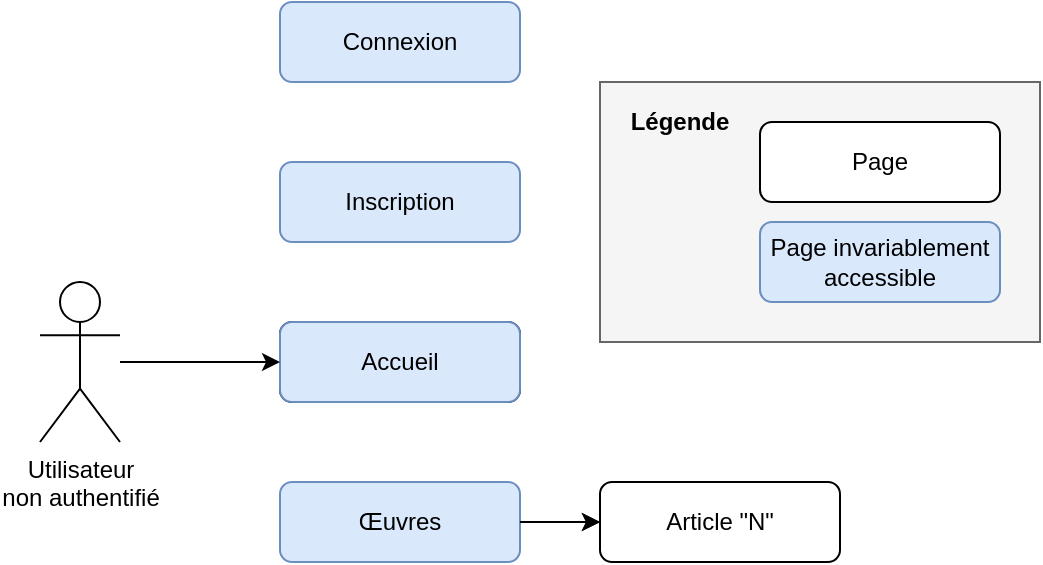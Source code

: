 <mxfile version="12.9.9" type="device"><diagram id="CtilSoDSPqOxRG14LYB-" name="Page-1"><mxGraphModel dx="1086" dy="806" grid="1" gridSize="10" guides="1" tooltips="1" connect="1" arrows="1" fold="1" page="1" pageScale="1" pageWidth="1169" pageHeight="827" math="0" shadow="0"><root><mxCell id="0"/><mxCell id="1" parent="0"/><mxCell id="cHomsgWC3laI-icMrPLR-1" value="Accueil" style="rounded=1;whiteSpace=wrap;html=1;" parent="1" vertex="1"><mxGeometry x="520" y="320" width="120" height="40" as="geometry"/></mxCell><mxCell id="cHomsgWC3laI-icMrPLR-2" value="Connexion" style="rounded=1;whiteSpace=wrap;html=1;fillColor=#dae8fc;strokeColor=#6c8ebf;" parent="1" vertex="1"><mxGeometry x="520" y="160" width="120" height="40" as="geometry"/></mxCell><mxCell id="cHomsgWC3laI-icMrPLR-3" value="Inscription" style="rounded=1;whiteSpace=wrap;html=1;fillColor=#dae8fc;strokeColor=#6c8ebf;" parent="1" vertex="1"><mxGeometry x="520" y="240" width="120" height="40" as="geometry"/></mxCell><mxCell id="cHomsgWC3laI-icMrPLR-33" value="" style="edgeStyle=orthogonalEdgeStyle;rounded=0;orthogonalLoop=1;jettySize=auto;html=1;" parent="1" source="cHomsgWC3laI-icMrPLR-6" target="cHomsgWC3laI-icMrPLR-7" edge="1"><mxGeometry relative="1" as="geometry"/></mxCell><mxCell id="cHomsgWC3laI-icMrPLR-6" value="Œuvres" style="rounded=1;whiteSpace=wrap;html=1;fillColor=#dae8fc;strokeColor=#6c8ebf;" parent="1" vertex="1"><mxGeometry x="520" y="400" width="120" height="40" as="geometry"/></mxCell><mxCell id="cHomsgWC3laI-icMrPLR-7" value="Article &quot;N&quot;" style="rounded=1;whiteSpace=wrap;html=1;" parent="1" vertex="1"><mxGeometry x="680" y="400" width="120" height="40" as="geometry"/></mxCell><mxCell id="cHomsgWC3laI-icMrPLR-20" value="" style="endArrow=classic;html=1;" parent="1" source="cHomsgWC3laI-icMrPLR-6" target="cHomsgWC3laI-icMrPLR-7" edge="1"><mxGeometry width="50" height="50" relative="1" as="geometry"><mxPoint x="610" y="730" as="sourcePoint"/><mxPoint x="660" y="680" as="targetPoint"/></mxGeometry></mxCell><mxCell id="cHomsgWC3laI-icMrPLR-21" value="Accueil" style="rounded=1;whiteSpace=wrap;html=1;fillColor=#dae8fc;strokeColor=#6c8ebf;" parent="1" vertex="1"><mxGeometry x="520" y="320" width="120" height="40" as="geometry"/></mxCell><mxCell id="cHomsgWC3laI-icMrPLR-26" value="" style="group;container=1;" parent="1" vertex="1" connectable="0"><mxGeometry x="680" y="200" width="220" height="130" as="geometry"/></mxCell><mxCell id="cHomsgWC3laI-icMrPLR-25" value="" style="rounded=0;whiteSpace=wrap;html=1;fillColor=#f5f5f5;strokeColor=#666666;fontColor=#333333;" parent="cHomsgWC3laI-icMrPLR-26" vertex="1"><mxGeometry width="220" height="130" as="geometry"/></mxCell><mxCell id="cHomsgWC3laI-icMrPLR-23" value="Légende" style="text;html=1;strokeColor=none;fillColor=none;align=center;verticalAlign=middle;whiteSpace=wrap;rounded=0;fontStyle=1" parent="cHomsgWC3laI-icMrPLR-26" vertex="1"><mxGeometry y="10" width="80" height="20" as="geometry"/></mxCell><mxCell id="Z2uKkEeXvX9hFwhh42wh-1" value="Page" style="rounded=1;whiteSpace=wrap;html=1;" vertex="1" parent="cHomsgWC3laI-icMrPLR-26"><mxGeometry x="80" y="20" width="120" height="40" as="geometry"/></mxCell><mxCell id="cHomsgWC3laI-icMrPLR-22" value="Page invariablement accessible" style="rounded=1;whiteSpace=wrap;html=1;fillColor=#dae8fc;strokeColor=#6c8ebf;" parent="cHomsgWC3laI-icMrPLR-26" vertex="1"><mxGeometry x="80" y="70" width="120" height="40" as="geometry"/></mxCell><mxCell id="cHomsgWC3laI-icMrPLR-27" value="Utilisateur&lt;br&gt;non authentifié" style="shape=umlActor;verticalLabelPosition=bottom;labelBackgroundColor=#ffffff;verticalAlign=top;html=1;" parent="1" vertex="1"><mxGeometry x="400" y="300" width="40" height="80" as="geometry"/></mxCell><mxCell id="cHomsgWC3laI-icMrPLR-34" value="" style="edgeStyle=orthogonalEdgeStyle;rounded=0;orthogonalLoop=1;jettySize=auto;html=1;" parent="1" source="cHomsgWC3laI-icMrPLR-27" target="cHomsgWC3laI-icMrPLR-21" edge="1"><mxGeometry relative="1" as="geometry"><mxPoint x="510" y="590" as="sourcePoint"/><mxPoint x="510" y="490" as="targetPoint"/></mxGeometry></mxCell></root></mxGraphModel></diagram></mxfile>